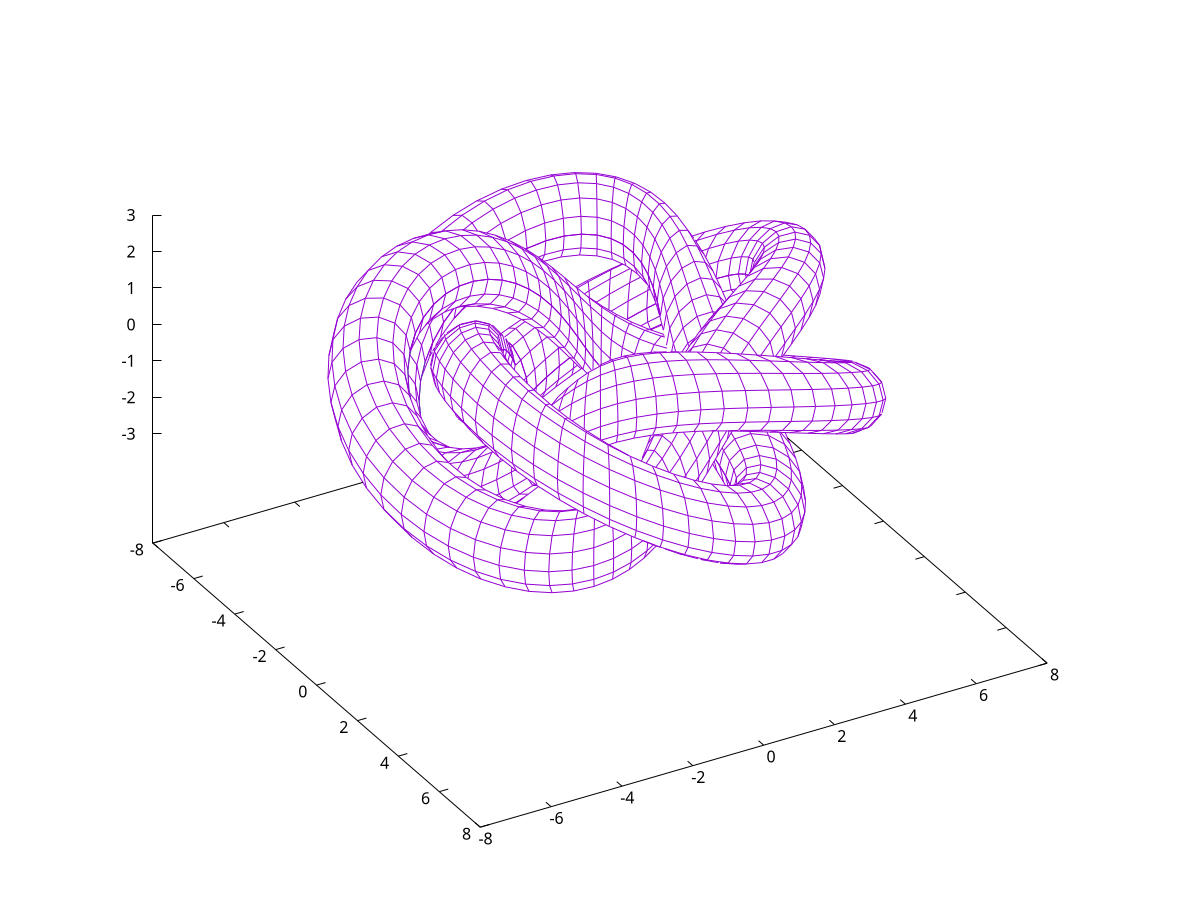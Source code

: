 set terminal latex
set output "plot-tmp.tex"
set nokey
set parametric
set hidden3d
set view 45,60
set isosamples 200,15
splot [-3*pi:3*pi][-pi:pi] cos(u)*cos(v)+3*cos(u)*(1.5+sin(u*5/3)/2),\
sin(u)*cos(v)+3*sin(u)*(1.5+sin(u*5/3)/2), sin(v)+2*cos(u*5/3)
